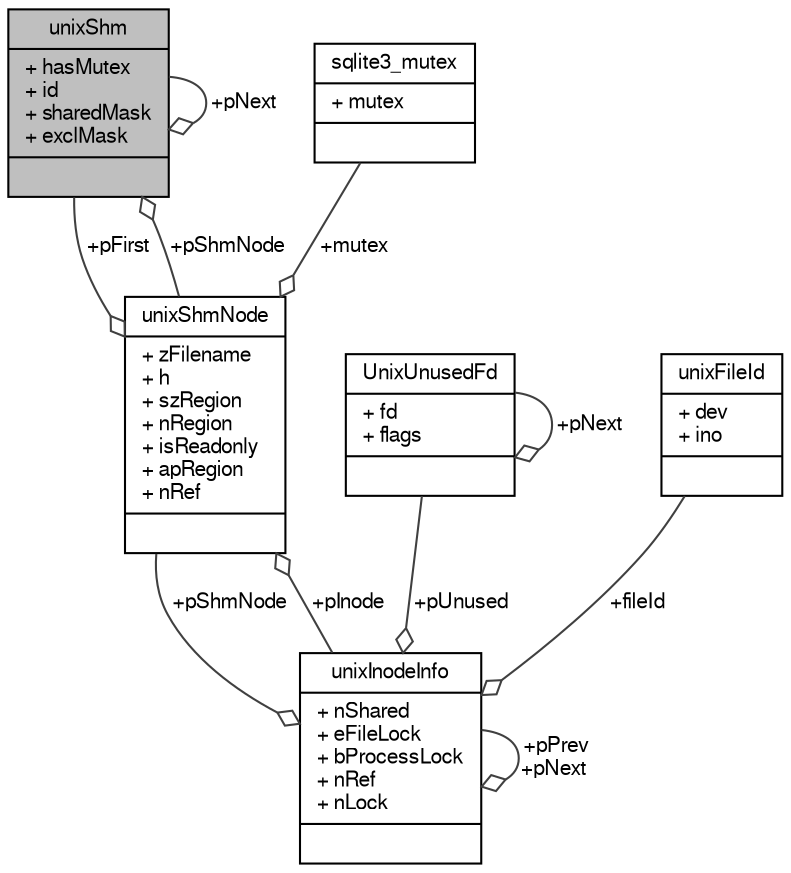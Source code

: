 digraph "unixShm"
{
  edge [fontname="FreeSans",fontsize="10",labelfontname="FreeSans",labelfontsize="10"];
  node [fontname="FreeSans",fontsize="10",shape=record];
  Node1 [label="{unixShm\n|+ hasMutex\l+ id\l+ sharedMask\l+ exclMask\l|}",height=0.2,width=0.4,color="black", fillcolor="grey75", style="filled", fontcolor="black"];
  Node1 -> Node1 [color="grey25",fontsize="10",style="solid",label=" +pNext" ,arrowhead="odiamond",fontname="FreeSans"];
  Node2 -> Node1 [color="grey25",fontsize="10",style="solid",label=" +pShmNode" ,arrowhead="odiamond",fontname="FreeSans"];
  Node2 [label="{unixShmNode\n|+ zFilename\l+ h\l+ szRegion\l+ nRegion\l+ isReadonly\l+ apRegion\l+ nRef\l|}",height=0.2,width=0.4,color="black", fillcolor="white", style="filled",URL="$structunixShmNode.html"];
  Node3 -> Node2 [color="grey25",fontsize="10",style="solid",label=" +mutex" ,arrowhead="odiamond",fontname="FreeSans"];
  Node3 [label="{sqlite3_mutex\n|+ mutex\l|}",height=0.2,width=0.4,color="black", fillcolor="white", style="filled",URL="$structsqlite3__mutex.html"];
  Node1 -> Node2 [color="grey25",fontsize="10",style="solid",label=" +pFirst" ,arrowhead="odiamond",fontname="FreeSans"];
  Node4 -> Node2 [color="grey25",fontsize="10",style="solid",label=" +pInode" ,arrowhead="odiamond",fontname="FreeSans"];
  Node4 [label="{unixInodeInfo\n|+ nShared\l+ eFileLock\l+ bProcessLock\l+ nRef\l+ nLock\l|}",height=0.2,width=0.4,color="black", fillcolor="white", style="filled",URL="$structunixInodeInfo.html"];
  Node5 -> Node4 [color="grey25",fontsize="10",style="solid",label=" +pUnused" ,arrowhead="odiamond",fontname="FreeSans"];
  Node5 [label="{UnixUnusedFd\n|+ fd\l+ flags\l|}",height=0.2,width=0.4,color="black", fillcolor="white", style="filled",URL="$structUnixUnusedFd.html"];
  Node5 -> Node5 [color="grey25",fontsize="10",style="solid",label=" +pNext" ,arrowhead="odiamond",fontname="FreeSans"];
  Node4 -> Node4 [color="grey25",fontsize="10",style="solid",label=" +pPrev\n+pNext" ,arrowhead="odiamond",fontname="FreeSans"];
  Node6 -> Node4 [color="grey25",fontsize="10",style="solid",label=" +fileId" ,arrowhead="odiamond",fontname="FreeSans"];
  Node6 [label="{unixFileId\n|+ dev\l+ ino\l|}",height=0.2,width=0.4,color="black", fillcolor="white", style="filled",URL="$structunixFileId.html"];
  Node2 -> Node4 [color="grey25",fontsize="10",style="solid",label=" +pShmNode" ,arrowhead="odiamond",fontname="FreeSans"];
}
